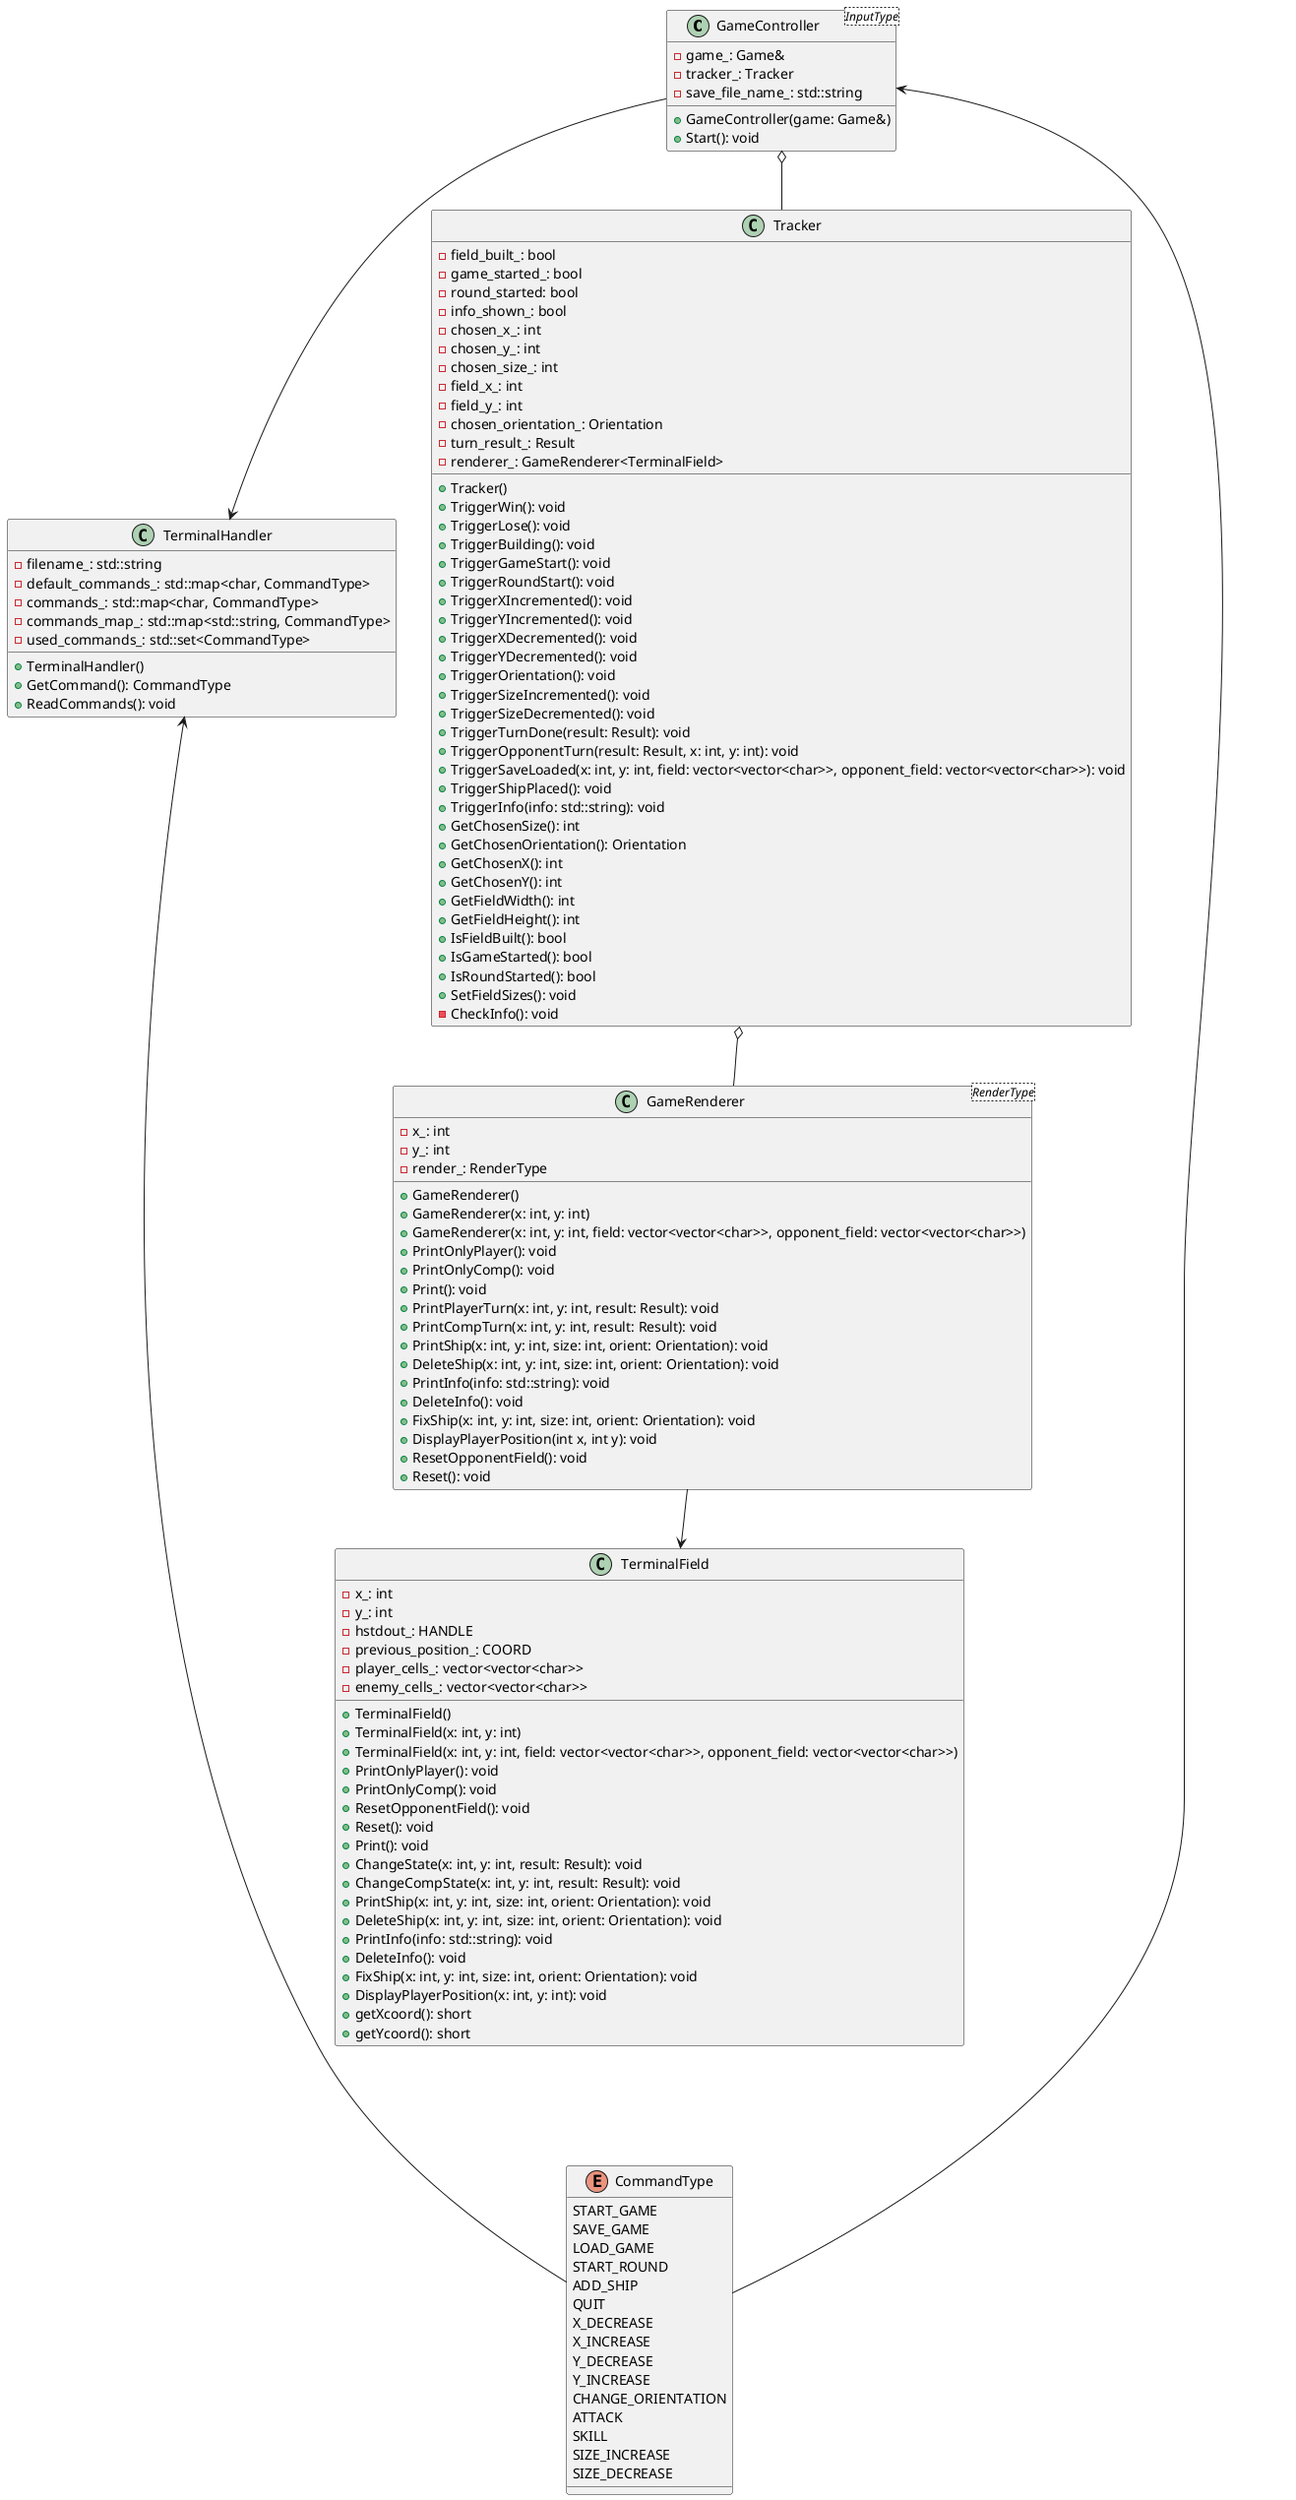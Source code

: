 @startuml Lab4

class GameController<InputType>{
  +GameController(game: Game&)
  +Start(): void
  
  -game_: Game&
  -tracker_: Tracker
  -save_file_name_: std::string
}

class GameRenderer<RenderType>{
  +GameRenderer()
  +GameRenderer(x: int, y: int)
  +GameRenderer(x: int, y: int, field: vector<vector<char>>, opponent_field: vector<vector<char>>)
  +PrintOnlyPlayer(): void
  +PrintOnlyComp(): void
  +Print(): void
  +PrintPlayerTurn(x: int, y: int, result: Result): void
  +PrintCompTurn(x: int, y: int, result: Result): void
  +PrintShip(x: int, y: int, size: int, orient: Orientation): void
  +DeleteShip(x: int, y: int, size: int, orient: Orientation): void
  +PrintInfo(info: std::string): void
  +DeleteInfo(): void
  +FixShip(x: int, y: int, size: int, orient: Orientation): void
  +DisplayPlayerPosition(int x, int y): void
  +ResetOpponentField(): void
  +Reset(): void

  -x_: int 
  -y_: int
  -render_: RenderType
}

enum CommandType {
  START_GAME
  SAVE_GAME
  LOAD_GAME
  START_ROUND
  ADD_SHIP
  QUIT
  X_DECREASE
  X_INCREASE
  Y_DECREASE
  Y_INCREASE 
  CHANGE_ORIENTATION
  ATTACK
  SKILL
  SIZE_INCREASE
  SIZE_DECREASE
}

class TerminalHandler {
  +TerminalHandler()
  +GetCommand(): CommandType
  +ReadCommands(): void

  -filename_: std::string
  -default_commands_: std::map<char, CommandType>
  -commands_: std::map<char, CommandType> 
  -commands_map_: std::map<std::string, CommandType> 
  -used_commands_: std::set<CommandType>
}

class TerminalField {
  +TerminalField()
  +TerminalField(x: int, y: int)
  +TerminalField(x: int, y: int, field: vector<vector<char>>, opponent_field: vector<vector<char>>)
  +PrintOnlyPlayer(): void
  +PrintOnlyComp(): void
  +ResetOpponentField(): void
  +Reset(): void
  +Print(): void
  +ChangeState(x: int, y: int, result: Result): void
  +ChangeCompState(x: int, y: int, result: Result): void
  +PrintShip(x: int, y: int, size: int, orient: Orientation): void
  +DeleteShip(x: int, y: int, size: int, orient: Orientation): void
  +PrintInfo(info: std::string): void
  +DeleteInfo(): void
  +FixShip(x: int, y: int, size: int, orient: Orientation): void
  +DisplayPlayerPosition(x: int, y: int): void
  +getXcoord(): short
  +getYcoord(): short

  -x_: int
  -y_: int
  -hstdout_: HANDLE
  -previous_position_: COORD
  -player_cells_: vector<vector<char>> 
  -enemy_cells_: vector<vector<char>>
}

class Tracker {
  +Tracker()
  +TriggerWin(): void
  +TriggerLose(): void
  +TriggerBuilding(): void
  +TriggerGameStart(): void
  +TriggerRoundStart(): void
  +TriggerXIncremented(): void
  +TriggerYIncremented(): void
  +TriggerXDecremented(): void
  +TriggerYDecremented(): void
  +TriggerOrientation(): void
  +TriggerSizeIncremented(): void
  +TriggerSizeDecremented(): void
  +TriggerTurnDone(result: Result): void
  +TriggerOpponentTurn(result: Result, x: int, y: int): void
  +TriggerSaveLoaded(x: int, y: int, field: vector<vector<char>>, opponent_field: vector<vector<char>>): void
  +TriggerShipPlaced(): void
  +TriggerInfo(info: std::string): void
  +GetChosenSize(): int
  +GetChosenOrientation(): Orientation
  +GetChosenX(): int
  +GetChosenY(): int
  +GetFieldWidth(): int
  +GetFieldHeight(): int
  +IsFieldBuilt(): bool
  +IsGameStarted(): bool
  +IsRoundStarted(): bool
  +SetFieldSizes(): void

  -field_built_: bool
  -game_started_: bool
  -round_started: bool
  -info_shown_: bool
  -chosen_x_: int 
  -chosen_y_: int 
  -chosen_size_: int 
  -field_x_: int
  -field_y_: int
  -chosen_orientation_: Orientation
  -turn_result_: Result
  -renderer_: GameRenderer<TerminalField>
  -CheckInfo(): void
}

Tracker o-- GameRenderer
CommandType --> TerminalHandler
CommandType --> GameController
GameController o-- Tracker
GameController --> TerminalHandler
GameRenderer --> TerminalField
TerminalField ---[hidden] CommandType
TerminalHandler ---[hidden] TerminalField
@enduml